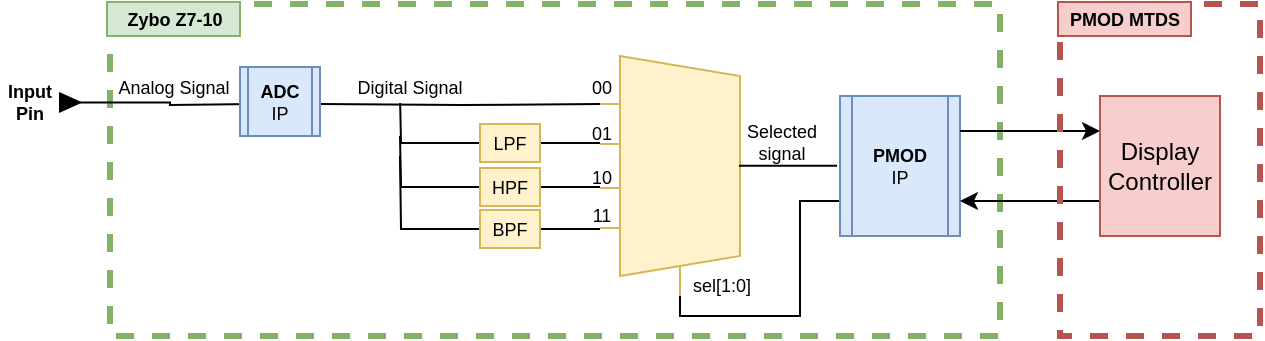<mxfile version="15.9.1" type="device" pages="3"><diagram id="TwhEtirQOdfLlylqvG2p" name="First_version"><mxGraphModel dx="785" dy="435" grid="1" gridSize="10" guides="1" tooltips="1" connect="1" arrows="1" fold="1" page="1" pageScale="1" pageWidth="827" pageHeight="1169" math="0" shadow="0"><root><mxCell id="0"/><mxCell id="1" parent="0"/><mxCell id="0x0o47SPrbOKbiGvgCt2-67" value="" style="rounded=0;whiteSpace=wrap;html=1;fillColor=none;strokeColor=#82b366;dashed=1;strokeWidth=3;" parent="1" vertex="1"><mxGeometry x="115" y="204" width="445" height="166" as="geometry"/></mxCell><mxCell id="0x0o47SPrbOKbiGvgCt2-17" style="edgeStyle=orthogonalEdgeStyle;rounded=0;orthogonalLoop=1;jettySize=auto;html=1;exitX=1;exitY=0.5;exitDx=0;exitDy=0;entryX=0;entryY=0.21;entryDx=0;entryDy=3;entryPerimeter=0;fontSize=9;strokeColor=default;endArrow=none;endFill=0;" parent="1" source="0x0o47SPrbOKbiGvgCt2-5" target="0x0o47SPrbOKbiGvgCt2-3" edge="1"><mxGeometry relative="1" as="geometry"/></mxCell><mxCell id="0x0o47SPrbOKbiGvgCt2-42" style="edgeStyle=orthogonalEdgeStyle;rounded=0;orthogonalLoop=1;jettySize=auto;html=1;exitX=0;exitY=0.5;exitDx=0;exitDy=0;fontSize=9;endArrow=none;endFill=0;strokeColor=default;" parent="1" source="0x0o47SPrbOKbiGvgCt2-5" edge="1"><mxGeometry relative="1" as="geometry"><mxPoint x="260" y="250" as="targetPoint"/></mxGeometry></mxCell><mxCell id="0x0o47SPrbOKbiGvgCt2-5" value="LPF" style="rounded=0;whiteSpace=wrap;html=1;" parent="1" vertex="1"><mxGeometry x="300" y="264" width="30" height="19" as="geometry"/></mxCell><mxCell id="0x0o47SPrbOKbiGvgCt2-6" value="" style="shadow=0;dashed=0;align=center;html=1;strokeWidth=1;shape=mxgraph.electrical.abstract.mux2;fillColor=#fff2cc;strokeColor=#d6b656;" parent="1" vertex="1"><mxGeometry x="360" y="230" width="80" height="100" as="geometry"/></mxCell><mxCell id="0x0o47SPrbOKbiGvgCt2-3" value="" style="shadow=0;dashed=0;align=center;html=1;strokeWidth=1;shape=mxgraph.electrical.abstract.mux2;fillColor=#fff2cc;strokeColor=#d6b656;" parent="1" vertex="1"><mxGeometry x="360" y="250" width="80" height="100" as="geometry"/></mxCell><mxCell id="0x0o47SPrbOKbiGvgCt2-7" value="" style="rounded=0;whiteSpace=wrap;html=1;strokeColor=none;" parent="1" vertex="1"><mxGeometry x="370.5" y="241" width="59" height="79" as="geometry"/></mxCell><mxCell id="0x0o47SPrbOKbiGvgCt2-8" value="" style="rounded=0;whiteSpace=wrap;html=1;strokeColor=none;" parent="1" vertex="1"><mxGeometry x="401" y="340" width="10" height="10" as="geometry"/></mxCell><mxCell id="0x0o47SPrbOKbiGvgCt2-9" value="sel[1:0]" style="text;html=1;strokeColor=none;fillColor=none;align=center;verticalAlign=middle;whiteSpace=wrap;rounded=0;fontSize=9;" parent="1" vertex="1"><mxGeometry x="401" y="340" width="40" height="10" as="geometry"/></mxCell><mxCell id="0x0o47SPrbOKbiGvgCt2-11" value="" style="rounded=0;whiteSpace=wrap;html=1;strokeColor=#FFFFFF;" parent="1" vertex="1"><mxGeometry x="431" y="270" width="9" height="30" as="geometry"/></mxCell><mxCell id="0x0o47SPrbOKbiGvgCt2-12" value="" style="endArrow=none;html=1;rounded=0;fontSize=9;" parent="1" edge="1"><mxGeometry width="50" height="50" relative="1" as="geometry"><mxPoint x="429.5" y="284.92" as="sourcePoint"/><mxPoint x="478.5" y="284.92" as="targetPoint"/></mxGeometry></mxCell><mxCell id="0x0o47SPrbOKbiGvgCt2-18" style="edgeStyle=orthogonalEdgeStyle;rounded=0;orthogonalLoop=1;jettySize=auto;html=1;exitX=1;exitY=0.5;exitDx=0;exitDy=0;entryX=0;entryY=0.63;entryDx=0;entryDy=3;entryPerimeter=0;fontSize=9;endArrow=none;endFill=0;strokeColor=default;" parent="1" source="0x0o47SPrbOKbiGvgCt2-13" target="0x0o47SPrbOKbiGvgCt2-6" edge="1"><mxGeometry relative="1" as="geometry"/></mxCell><mxCell id="0x0o47SPrbOKbiGvgCt2-43" style="edgeStyle=orthogonalEdgeStyle;rounded=0;orthogonalLoop=1;jettySize=auto;html=1;exitX=0;exitY=0.5;exitDx=0;exitDy=0;fontSize=9;endArrow=none;endFill=0;strokeColor=default;" parent="1" source="0x0o47SPrbOKbiGvgCt2-13" edge="1"><mxGeometry relative="1" as="geometry"><mxPoint x="260" y="270" as="targetPoint"/></mxGeometry></mxCell><mxCell id="0x0o47SPrbOKbiGvgCt2-13" value="HPF" style="rounded=0;whiteSpace=wrap;html=1;" parent="1" vertex="1"><mxGeometry x="300" y="286" width="30" height="19" as="geometry"/></mxCell><mxCell id="0x0o47SPrbOKbiGvgCt2-19" style="edgeStyle=orthogonalEdgeStyle;rounded=0;orthogonalLoop=1;jettySize=auto;html=1;exitX=1;exitY=0.5;exitDx=0;exitDy=0;entryX=0;entryY=0.63;entryDx=0;entryDy=3;entryPerimeter=0;fontSize=9;endArrow=none;endFill=0;strokeColor=default;" parent="1" source="0x0o47SPrbOKbiGvgCt2-14" target="0x0o47SPrbOKbiGvgCt2-3" edge="1"><mxGeometry relative="1" as="geometry"/></mxCell><mxCell id="0x0o47SPrbOKbiGvgCt2-44" style="edgeStyle=orthogonalEdgeStyle;rounded=0;orthogonalLoop=1;jettySize=auto;html=1;exitX=0;exitY=0.5;exitDx=0;exitDy=0;fontSize=9;endArrow=none;endFill=0;strokeColor=default;" parent="1" source="0x0o47SPrbOKbiGvgCt2-14" edge="1"><mxGeometry relative="1" as="geometry"><mxPoint x="260" y="280" as="targetPoint"/></mxGeometry></mxCell><mxCell id="0x0o47SPrbOKbiGvgCt2-14" value="BPF" style="rounded=0;whiteSpace=wrap;html=1;" parent="1" vertex="1"><mxGeometry x="300" y="307" width="30" height="19" as="geometry"/></mxCell><mxCell id="0x0o47SPrbOKbiGvgCt2-41" style="edgeStyle=orthogonalEdgeStyle;rounded=0;orthogonalLoop=1;jettySize=auto;html=1;exitX=1;exitY=0.5;exitDx=0;exitDy=0;entryX=0;entryY=0.21;entryDx=0;entryDy=3;entryPerimeter=0;fontSize=9;endArrow=none;endFill=0;strokeColor=default;" parent="1" target="0x0o47SPrbOKbiGvgCt2-6" edge="1"><mxGeometry relative="1" as="geometry"><mxPoint x="220" y="254" as="sourcePoint"/></mxGeometry></mxCell><mxCell id="0x0o47SPrbOKbiGvgCt2-45" value="" style="rounded=0;whiteSpace=wrap;html=1;strokeColor=#FFFFFF;" parent="1" vertex="1"><mxGeometry x="250" y="243" width="30" height="10" as="geometry"/></mxCell><mxCell id="0x0o47SPrbOKbiGvgCt2-48" value="Digital Signal" style="text;html=1;strokeColor=none;fillColor=none;align=center;verticalAlign=middle;whiteSpace=wrap;rounded=0;fontSize=9;" parent="1" vertex="1"><mxGeometry x="230" y="231" width="70" height="30" as="geometry"/></mxCell><mxCell id="0x0o47SPrbOKbiGvgCt2-49" value="Analog Signal" style="text;html=1;strokeColor=none;fillColor=none;align=center;verticalAlign=middle;whiteSpace=wrap;rounded=0;fontSize=9;" parent="1" vertex="1"><mxGeometry x="111.75" y="231" width="70" height="30" as="geometry"/></mxCell><mxCell id="0x0o47SPrbOKbiGvgCt2-51" style="edgeStyle=orthogonalEdgeStyle;rounded=0;orthogonalLoop=1;jettySize=auto;html=1;exitX=1;exitY=0.5;exitDx=0;exitDy=0;entryX=0;entryY=0.5;entryDx=0;entryDy=0;fontSize=9;endArrow=none;endFill=0;strokeColor=default;" parent="1" source="0x0o47SPrbOKbiGvgCt2-50" edge="1"><mxGeometry relative="1" as="geometry"><mxPoint x="190" y="254" as="targetPoint"/></mxGeometry></mxCell><mxCell id="0x0o47SPrbOKbiGvgCt2-50" value="" style="triangle;whiteSpace=wrap;html=1;fontSize=9;strokeColor=#000000;fillColor=#000000;" parent="1" vertex="1"><mxGeometry x="90" y="248.75" width="10" height="9" as="geometry"/></mxCell><mxCell id="0x0o47SPrbOKbiGvgCt2-52" value="Input Pin" style="text;html=1;strokeColor=none;fillColor=none;align=center;verticalAlign=middle;whiteSpace=wrap;rounded=0;fontSize=9;fontStyle=1" parent="1" vertex="1"><mxGeometry x="60" y="247.25" width="30" height="11" as="geometry"/></mxCell><mxCell id="0x0o47SPrbOKbiGvgCt2-10" value="Selected signal" style="text;html=1;strokeColor=none;fillColor=none;align=center;verticalAlign=middle;whiteSpace=wrap;rounded=0;fontSize=9;" parent="1" vertex="1"><mxGeometry x="421" y="257.5" width="60" height="30" as="geometry"/></mxCell><mxCell id="0x0o47SPrbOKbiGvgCt2-58" style="edgeStyle=orthogonalEdgeStyle;rounded=0;orthogonalLoop=1;jettySize=auto;html=1;exitX=0;exitY=0.75;exitDx=0;exitDy=0;fontSize=9;startArrow=none;startFill=0;endArrow=none;endFill=0;strokeColor=default;entryX=0.375;entryY=1;entryDx=10;entryDy=0;entryPerimeter=0;" parent="1" source="0x0o47SPrbOKbiGvgCt2-53" target="0x0o47SPrbOKbiGvgCt2-3" edge="1"><mxGeometry relative="1" as="geometry"><mxPoint x="500" y="370.0" as="targetPoint"/><Array as="points"><mxPoint x="460" y="303"/><mxPoint x="460" y="360"/><mxPoint x="400" y="360"/></Array></mxGeometry></mxCell><mxCell id="0x0o47SPrbOKbiGvgCt2-53" value="&lt;div&gt;&lt;b&gt;PMOD&lt;/b&gt;&lt;/div&gt;&lt;div&gt;IP&lt;br&gt;&lt;/div&gt;" style="shape=process;whiteSpace=wrap;html=1;backgroundOutline=1;fontSize=9;strokeColor=#6c8ebf;fillColor=#dae8fc;" parent="1" vertex="1"><mxGeometry x="480" y="250" width="60" height="70" as="geometry"/></mxCell><mxCell id="0x0o47SPrbOKbiGvgCt2-54" value="&lt;div&gt;&lt;b&gt;ADC&lt;/b&gt;&lt;/div&gt;&lt;div&gt;IP&lt;br&gt;&lt;/div&gt;" style="shape=process;whiteSpace=wrap;html=1;backgroundOutline=1;fontSize=9;strokeColor=#6c8ebf;fillColor=#dae8fc;" parent="1" vertex="1"><mxGeometry x="180" y="235.5" width="40" height="34.5" as="geometry"/></mxCell><mxCell id="0x0o47SPrbOKbiGvgCt2-56" style="edgeStyle=orthogonalEdgeStyle;rounded=0;orthogonalLoop=1;jettySize=auto;html=1;exitX=0;exitY=0.25;exitDx=0;exitDy=0;entryX=1;entryY=0.25;entryDx=0;entryDy=0;fontSize=9;endArrow=none;endFill=0;strokeColor=default;startArrow=classic;startFill=1;" parent="1" source="0x0o47SPrbOKbiGvgCt2-55" target="0x0o47SPrbOKbiGvgCt2-53" edge="1"><mxGeometry relative="1" as="geometry"/></mxCell><mxCell id="0x0o47SPrbOKbiGvgCt2-57" style="edgeStyle=orthogonalEdgeStyle;rounded=0;orthogonalLoop=1;jettySize=auto;html=1;exitX=0;exitY=0.75;exitDx=0;exitDy=0;entryX=1;entryY=0.75;entryDx=0;entryDy=0;fontSize=9;startArrow=none;startFill=0;endArrow=classic;endFill=1;strokeColor=default;" parent="1" source="0x0o47SPrbOKbiGvgCt2-55" target="0x0o47SPrbOKbiGvgCt2-53" edge="1"><mxGeometry relative="1" as="geometry"/></mxCell><mxCell id="0x0o47SPrbOKbiGvgCt2-55" value="Display Controller" style="rounded=0;whiteSpace=wrap;html=1;fillColor=#f8cecc;strokeColor=#b85450;" parent="1" vertex="1"><mxGeometry x="610" y="250" width="60" height="70" as="geometry"/></mxCell><mxCell id="0x0o47SPrbOKbiGvgCt2-59" value="00" style="text;html=1;strokeColor=none;fillColor=none;align=center;verticalAlign=middle;whiteSpace=wrap;rounded=0;fontSize=9;" parent="1" vertex="1"><mxGeometry x="350.5" y="241" width="20" height="10" as="geometry"/></mxCell><mxCell id="0x0o47SPrbOKbiGvgCt2-60" value="01" style="text;html=1;strokeColor=none;fillColor=none;align=center;verticalAlign=middle;whiteSpace=wrap;rounded=0;fontSize=9;" parent="1" vertex="1"><mxGeometry x="350.5" y="264" width="20" height="10" as="geometry"/></mxCell><mxCell id="0x0o47SPrbOKbiGvgCt2-61" value="10" style="text;html=1;strokeColor=none;fillColor=none;align=center;verticalAlign=middle;whiteSpace=wrap;rounded=0;fontSize=9;" parent="1" vertex="1"><mxGeometry x="350.5" y="286" width="20" height="10" as="geometry"/></mxCell><mxCell id="0x0o47SPrbOKbiGvgCt2-62" value="11" style="text;html=1;strokeColor=none;fillColor=none;align=center;verticalAlign=middle;whiteSpace=wrap;rounded=0;fontSize=9;" parent="1" vertex="1"><mxGeometry x="350.5" y="305" width="20" height="10" as="geometry"/></mxCell><mxCell id="0x0o47SPrbOKbiGvgCt2-63" value="" style="rounded=0;whiteSpace=wrap;html=1;strokeColor=none;fillColor=#fff2cc;" parent="1" vertex="1"><mxGeometry x="370.5" y="241" width="59" height="79" as="geometry"/></mxCell><mxCell id="0x0o47SPrbOKbiGvgCt2-64" value="LPF" style="rounded=0;whiteSpace=wrap;html=1;fillColor=#fff2cc;strokeColor=#d6b656;fontSize=9;" parent="1" vertex="1"><mxGeometry x="300" y="264" width="30" height="19" as="geometry"/></mxCell><mxCell id="0x0o47SPrbOKbiGvgCt2-65" value="HPF" style="rounded=0;whiteSpace=wrap;html=1;fillColor=#fff2cc;strokeColor=#d6b656;fontSize=9;" parent="1" vertex="1"><mxGeometry x="300" y="286" width="30" height="19" as="geometry"/></mxCell><mxCell id="0x0o47SPrbOKbiGvgCt2-66" value="BPF" style="rounded=0;whiteSpace=wrap;html=1;fillColor=#fff2cc;strokeColor=#d6b656;fontSize=9;" parent="1" vertex="1"><mxGeometry x="300" y="307" width="30" height="19" as="geometry"/></mxCell><mxCell id="0x0o47SPrbOKbiGvgCt2-69" value="Zybo Z7-10" style="rounded=0;whiteSpace=wrap;html=1;fontSize=9;strokeColor=#82b366;strokeWidth=1;fillColor=#d5e8d4;fontStyle=1" parent="1" vertex="1"><mxGeometry x="113.5" y="203" width="66.5" height="17" as="geometry"/></mxCell><mxCell id="0x0o47SPrbOKbiGvgCt2-70" value="" style="rounded=0;whiteSpace=wrap;html=1;fillColor=none;strokeColor=#b85450;dashed=1;strokeWidth=3;" parent="1" vertex="1"><mxGeometry x="590" y="204" width="100" height="166" as="geometry"/></mxCell><mxCell id="0x0o47SPrbOKbiGvgCt2-71" value="PMOD MTDS" style="rounded=0;whiteSpace=wrap;html=1;fontSize=9;strokeColor=#b85450;strokeWidth=1;fillColor=#f8cecc;fontStyle=1" parent="1" vertex="1"><mxGeometry x="589" y="203" width="66.5" height="17" as="geometry"/></mxCell></root></mxGraphModel></diagram><diagram name="Last_version" id="9zHGH3mTMc-yQZCIqJsO"><mxGraphModel dx="1374" dy="762" grid="1" gridSize="5" guides="1" tooltips="1" connect="1" arrows="1" fold="1" page="1" pageScale="1" pageWidth="827" pageHeight="1169" math="0" shadow="0"><root><mxCell id="9lXfbR6qdAAj6GXRm0Db-0"/><mxCell id="9lXfbR6qdAAj6GXRm0Db-1" parent="9lXfbR6qdAAj6GXRm0Db-0"/><mxCell id="BPUyBiU5pZ0O2qjFJsNX-46" value="" style="rounded=0;whiteSpace=wrap;html=1;fillColor=none;strokeColor=#82b366;dashed=1;strokeWidth=3;" vertex="1" parent="9lXfbR6qdAAj6GXRm0Db-1"><mxGeometry x="110" y="20" width="605" height="235" as="geometry"/></mxCell><mxCell id="BPUyBiU5pZ0O2qjFJsNX-53" value="" style="rounded=0;whiteSpace=wrap;html=1;fillColor=none;strokeColor=#b85450;dashed=1;strokeWidth=3;" vertex="1" parent="9lXfbR6qdAAj6GXRm0Db-1"><mxGeometry x="265" y="30" width="405" height="210" as="geometry"/></mxCell><mxCell id="BPUyBiU5pZ0O2qjFJsNX-51" style="edgeStyle=orthogonalEdgeStyle;rounded=0;jumpSize=5;orthogonalLoop=1;jettySize=auto;html=1;fontSize=9;startArrow=none;startFill=0;startSize=6;strokeWidth=1;" edge="1" parent="9lXfbR6qdAAj6GXRm0Db-1" source="BPUyBiU5pZ0O2qjFJsNX-31"><mxGeometry relative="1" as="geometry"><mxPoint x="760" y="78" as="targetPoint"/><Array as="points"><mxPoint x="753" y="77"/></Array></mxGeometry></mxCell><mxCell id="BPUyBiU5pZ0O2qjFJsNX-52" value="Display" style="edgeLabel;html=1;align=center;verticalAlign=middle;resizable=0;points=[];fontSize=9;" vertex="1" connectable="0" parent="BPUyBiU5pZ0O2qjFJsNX-51"><mxGeometry x="0.716" y="-1" relative="1" as="geometry"><mxPoint x="19" y="-1" as="offset"/></mxGeometry></mxCell><mxCell id="BPUyBiU5pZ0O2qjFJsNX-31" value="" style="shape=image;html=1;verticalAlign=top;verticalLabelPosition=bottom;labelBackgroundColor=#ffffff;imageAspect=0;aspect=fixed;image=https://cdn1.iconfinder.com/data/icons/bootstrap-vol-3/16/hdmi-128.png;fontSize=9;fillColor=#000000;imageBackground=default;" vertex="1" parent="9lXfbR6qdAAj6GXRm0Db-1"><mxGeometry x="695" y="58.5" width="38" height="38" as="geometry"/></mxCell><mxCell id="BPUyBiU5pZ0O2qjFJsNX-12" value="&lt;font style=&quot;font-size: 9px&quot;&gt;Digital Signal&lt;/font&gt;" style="edgeStyle=orthogonalEdgeStyle;rounded=0;jumpSize=5;orthogonalLoop=1;jettySize=auto;html=1;entryX=0;entryY=0.75;entryDx=0;entryDy=0;startArrow=none;startFill=0;startSize=6;strokeWidth=1;" edge="1" parent="9lXfbR6qdAAj6GXRm0Db-1" source="BPUyBiU5pZ0O2qjFJsNX-0" target="BPUyBiU5pZ0O2qjFJsNX-2"><mxGeometry y="8" relative="1" as="geometry"><Array as="points"><mxPoint x="453.65" y="168"/></Array><mxPoint as="offset"/></mxGeometry></mxCell><mxCell id="BPUyBiU5pZ0O2qjFJsNX-0" value="&lt;div&gt;&lt;b&gt;ADC&lt;/b&gt;&lt;/div&gt;&lt;div&gt;IP&lt;br&gt;&lt;/div&gt;" style="shape=process;whiteSpace=wrap;html=1;backgroundOutline=1;fontSize=9;strokeColor=#6c8ebf;fillColor=#dae8fc;" vertex="1" parent="9lXfbR6qdAAj6GXRm0Db-1"><mxGeometry x="366.15" y="150" width="50" height="75" as="geometry"/></mxCell><mxCell id="BPUyBiU5pZ0O2qjFJsNX-49" style="edgeStyle=orthogonalEdgeStyle;rounded=0;jumpSize=5;orthogonalLoop=1;jettySize=auto;html=1;entryX=0;entryY=0.5;entryDx=0;entryDy=0;fontSize=9;startArrow=none;startFill=0;startSize=6;strokeWidth=1;" edge="1" parent="9lXfbR6qdAAj6GXRm0Db-1" source="BPUyBiU5pZ0O2qjFJsNX-1" target="BPUyBiU5pZ0O2qjFJsNX-31"><mxGeometry relative="1" as="geometry"><Array as="points"><mxPoint x="681" y="78"/><mxPoint x="681" y="78"/></Array></mxGeometry></mxCell><mxCell id="BPUyBiU5pZ0O2qjFJsNX-50" value="HDMI-Tx&lt;br&gt;Port" style="edgeLabel;html=1;align=center;verticalAlign=middle;resizable=0;points=[];fontSize=9;" vertex="1" connectable="0" parent="BPUyBiU5pZ0O2qjFJsNX-49"><mxGeometry x="0.23" relative="1" as="geometry"><mxPoint x="32" y="-22" as="offset"/></mxGeometry></mxCell><mxCell id="BPUyBiU5pZ0O2qjFJsNX-1" value="&lt;div&gt;&lt;b&gt;HDMI&lt;/b&gt;&lt;/div&gt;&lt;div&gt;IP&lt;br&gt;&lt;/div&gt;" style="shape=process;whiteSpace=wrap;html=1;backgroundOutline=1;fontSize=9;strokeColor=#6c8ebf;fillColor=#dae8fc;" vertex="1" parent="9lXfbR6qdAAj6GXRm0Db-1"><mxGeometry x="600.65" y="55" width="60" height="45" as="geometry"/></mxCell><mxCell id="BPUyBiU5pZ0O2qjFJsNX-13" style="edgeStyle=orthogonalEdgeStyle;rounded=0;jumpSize=5;orthogonalLoop=1;jettySize=auto;html=1;startArrow=none;startFill=0;startSize=6;strokeWidth=1;" edge="1" parent="9lXfbR6qdAAj6GXRm0Db-1" source="BPUyBiU5pZ0O2qjFJsNX-2" target="BPUyBiU5pZ0O2qjFJsNX-1"><mxGeometry relative="1" as="geometry"><Array as="points"><mxPoint x="570.65" y="150"/><mxPoint x="570.65" y="90"/></Array></mxGeometry></mxCell><mxCell id="BPUyBiU5pZ0O2qjFJsNX-26" value="Filtered &lt;br&gt;Signal" style="edgeLabel;html=1;align=center;verticalAlign=middle;resizable=0;points=[];fontSize=9;" vertex="1" connectable="0" parent="BPUyBiU5pZ0O2qjFJsNX-13"><mxGeometry x="-0.216" y="3" relative="1" as="geometry"><mxPoint x="23" y="3" as="offset"/></mxGeometry></mxCell><mxCell id="BPUyBiU5pZ0O2qjFJsNX-2" value="&lt;div&gt;&lt;b&gt;Filters&lt;/b&gt;&lt;/div&gt;&lt;div&gt;IP&lt;br&gt;&lt;/div&gt;" style="shape=process;whiteSpace=wrap;html=1;backgroundOutline=1;fontSize=9;strokeColor=#6c8ebf;fillColor=#dae8fc;" vertex="1" parent="9lXfbR6qdAAj6GXRm0Db-1"><mxGeometry x="491.15" y="115" width="60" height="70" as="geometry"/></mxCell><mxCell id="BPUyBiU5pZ0O2qjFJsNX-9" value="&lt;font style=&quot;font-size: 9px&quot;&gt;ADC-Config&lt;/font&gt;" style="edgeStyle=orthogonalEdgeStyle;rounded=0;jumpSize=5;orthogonalLoop=1;jettySize=auto;html=1;startArrow=none;startFill=0;startSize=6;strokeWidth=1;" edge="1" parent="9lXfbR6qdAAj6GXRm0Db-1" source="BPUyBiU5pZ0O2qjFJsNX-3" target="BPUyBiU5pZ0O2qjFJsNX-0"><mxGeometry x="-0.073" y="10" relative="1" as="geometry"><mxPoint x="350.65" y="185" as="targetPoint"/><Array as="points"><mxPoint x="305" y="169"/><mxPoint x="305" y="169"/></Array><mxPoint as="offset"/></mxGeometry></mxCell><mxCell id="BPUyBiU5pZ0O2qjFJsNX-11" style="edgeStyle=orthogonalEdgeStyle;rounded=0;jumpSize=5;orthogonalLoop=1;jettySize=auto;html=1;entryX=0;entryY=0.25;entryDx=0;entryDy=0;startArrow=none;startFill=0;startSize=6;strokeWidth=1;" edge="1" parent="9lXfbR6qdAAj6GXRm0Db-1" source="BPUyBiU5pZ0O2qjFJsNX-3" target="BPUyBiU5pZ0O2qjFJsNX-2"><mxGeometry relative="1" as="geometry"><Array as="points"><mxPoint x="390.65" y="133"/></Array></mxGeometry></mxCell><mxCell id="BPUyBiU5pZ0O2qjFJsNX-23" value="Filter-Select" style="edgeLabel;html=1;align=center;verticalAlign=middle;resizable=0;points=[];fontSize=9;" vertex="1" connectable="0" parent="BPUyBiU5pZ0O2qjFJsNX-11"><mxGeometry x="0.112" y="-1" relative="1" as="geometry"><mxPoint y="-8" as="offset"/></mxGeometry></mxCell><mxCell id="BPUyBiU5pZ0O2qjFJsNX-14" value="&lt;font style=&quot;font-size: 9px&quot;&gt;HDMI-Config&lt;/font&gt;" style="edgeStyle=orthogonalEdgeStyle;rounded=0;jumpSize=5;orthogonalLoop=1;jettySize=auto;html=1;entryX=0;entryY=0.25;entryDx=0;entryDy=0;startArrow=none;startFill=0;startSize=6;strokeWidth=1;" edge="1" parent="9lXfbR6qdAAj6GXRm0Db-1" source="BPUyBiU5pZ0O2qjFJsNX-3" target="BPUyBiU5pZ0O2qjFJsNX-1"><mxGeometry x="-0.0" y="11" relative="1" as="geometry"><Array as="points"><mxPoint x="350.65" y="66"/><mxPoint x="350.65" y="66"/></Array><mxPoint as="offset"/></mxGeometry></mxCell><mxCell id="BPUyBiU5pZ0O2qjFJsNX-3" value="&lt;div&gt;&lt;b&gt;AXI_S&lt;/b&gt;&lt;/div&gt;&lt;div&gt;IP&lt;br&gt;&lt;/div&gt;" style="shape=process;whiteSpace=wrap;html=1;backgroundOutline=1;fontSize=9;strokeColor=#6c8ebf;fillColor=#dae8fc;" vertex="1" parent="9lXfbR6qdAAj6GXRm0Db-1"><mxGeometry x="240.65" y="55" width="50" height="140" as="geometry"/></mxCell><mxCell id="BPUyBiU5pZ0O2qjFJsNX-7" value="&lt;font style=&quot;font-size: 9px&quot;&gt;AXI-Lite&lt;/font&gt;" style="edgeStyle=orthogonalEdgeStyle;rounded=0;orthogonalLoop=1;jettySize=auto;html=1;entryX=0;entryY=0.5;entryDx=0;entryDy=0;jumpSize=5;startSize=6;startArrow=classic;startFill=1;strokeWidth=1;" edge="1" parent="9lXfbR6qdAAj6GXRm0Db-1" source="BPUyBiU5pZ0O2qjFJsNX-4" target="BPUyBiU5pZ0O2qjFJsNX-3"><mxGeometry x="0.0" y="10" relative="1" as="geometry"><Array as="points"><mxPoint x="175.65" y="125"/><mxPoint x="175.65" y="125"/></Array><mxPoint as="offset"/></mxGeometry></mxCell><mxCell id="BPUyBiU5pZ0O2qjFJsNX-4" value="&lt;div&gt;&lt;b&gt;PS&lt;/b&gt;&lt;/div&gt;" style="shape=process;whiteSpace=wrap;html=1;backgroundOutline=1;fontSize=9;strokeColor=#6c8ebf;fillColor=#dae8fc;" vertex="1" parent="9lXfbR6qdAAj6GXRm0Db-1"><mxGeometry x="130.65" y="105" width="50" height="40" as="geometry"/></mxCell><mxCell id="BPUyBiU5pZ0O2qjFJsNX-10" value="" style="endArrow=classic;html=1;rounded=0;startSize=6;strokeWidth=1;jumpSize=5;" edge="1" parent="9lXfbR6qdAAj6GXRm0Db-1"><mxGeometry width="50" height="50" relative="1" as="geometry"><mxPoint x="80" y="212" as="sourcePoint"/><mxPoint x="365.65" y="212" as="targetPoint"/></mxGeometry></mxCell><mxCell id="BPUyBiU5pZ0O2qjFJsNX-25" value="Analog Signal" style="edgeLabel;html=1;align=center;verticalAlign=middle;resizable=0;points=[];fontSize=9;" vertex="1" connectable="0" parent="BPUyBiU5pZ0O2qjFJsNX-10"><mxGeometry x="-0.255" y="-1" relative="1" as="geometry"><mxPoint x="24" y="-8" as="offset"/></mxGeometry></mxCell><mxCell id="BPUyBiU5pZ0O2qjFJsNX-36" value="Input Pin" style="edgeLabel;html=1;align=center;verticalAlign=middle;resizable=0;points=[];fontSize=9;" vertex="1" connectable="0" parent="BPUyBiU5pZ0O2qjFJsNX-10"><mxGeometry x="-0.867" y="-2" relative="1" as="geometry"><mxPoint x="11" y="-14" as="offset"/></mxGeometry></mxCell><mxCell id="BPUyBiU5pZ0O2qjFJsNX-48" value="Signal" style="edgeLabel;html=1;align=center;verticalAlign=middle;resizable=0;points=[];fontSize=9;" vertex="1" connectable="0" parent="BPUyBiU5pZ0O2qjFJsNX-10"><mxGeometry x="-0.963" relative="1" as="geometry"><mxPoint x="-20" as="offset"/></mxGeometry></mxCell><mxCell id="BPUyBiU5pZ0O2qjFJsNX-16" value="" style="endArrow=classic;html=1;rounded=0;startSize=6;strokeWidth=1;jumpSize=5;edgeStyle=orthogonalEdgeStyle;" edge="1" parent="9lXfbR6qdAAj6GXRm0Db-1" target="BPUyBiU5pZ0O2qjFJsNX-3"><mxGeometry width="50" height="50" relative="1" as="geometry"><mxPoint x="570.65" y="100" as="sourcePoint"/><mxPoint x="410.382" y="210" as="targetPoint"/><Array as="points"><mxPoint x="571" y="101"/></Array></mxGeometry></mxCell><mxCell id="BPUyBiU5pZ0O2qjFJsNX-17" value="" style="ellipse;whiteSpace=wrap;html=1;fillColor=#000000;" vertex="1" parent="9lXfbR6qdAAj6GXRm0Db-1"><mxGeometry x="568.65" y="99.13" width="3" height="2.87" as="geometry"/></mxCell><mxCell id="BPUyBiU5pZ0O2qjFJsNX-34" value="" style="endArrow=classic;html=1;rounded=0;startSize=6;strokeWidth=1;jumpSize=5;entryX=0;entryY=0.5;entryDx=0;entryDy=0;" edge="1" parent="9lXfbR6qdAAj6GXRm0Db-1"><mxGeometry width="50" height="50" relative="1" as="geometry"><mxPoint x="80" y="125" as="sourcePoint"/><mxPoint x="130.65" y="124.66" as="targetPoint"/></mxGeometry></mxCell><mxCell id="BPUyBiU5pZ0O2qjFJsNX-35" value="User" style="edgeLabel;html=1;align=center;verticalAlign=middle;resizable=0;points=[];fontSize=9;" vertex="1" connectable="0" parent="BPUyBiU5pZ0O2qjFJsNX-34"><mxGeometry x="-0.255" y="-1" relative="1" as="geometry"><mxPoint x="-34" y="-1" as="offset"/></mxGeometry></mxCell><mxCell id="BPUyBiU5pZ0O2qjFJsNX-47" value="Zybo Z7-10" style="rounded=0;whiteSpace=wrap;html=1;fontSize=9;strokeColor=#82b366;strokeWidth=1;fillColor=#d5e8d4;fontStyle=1" vertex="1" parent="9lXfbR6qdAAj6GXRm0Db-1"><mxGeometry x="110" y="20" width="66.5" height="17" as="geometry"/></mxCell><mxCell id="BPUyBiU5pZ0O2qjFJsNX-37" value="" style="fontStyle=0;labelPosition=right;verticalLabelPosition=middle;align=left;verticalAlign=middle;spacingLeft=2;fontSize=9;fillColor=#000000;" vertex="1" parent="9lXfbR6qdAAj6GXRm0Db-1"><mxGeometry x="105" y="207" width="10" height="10" as="geometry"/></mxCell><mxCell id="BPUyBiU5pZ0O2qjFJsNX-54" value="PL" style="rounded=0;whiteSpace=wrap;html=1;fontSize=9;strokeColor=#b85450;strokeWidth=1;fillColor=#f8cecc;fontStyle=1" vertex="1" parent="9lXfbR6qdAAj6GXRm0Db-1"><mxGeometry x="265" y="30" width="39.5" height="17" as="geometry"/></mxCell></root></mxGraphModel></diagram><diagram id="shPSDuz4x_DWZj8gn2SA" name="Filters"><mxGraphModel dx="382" dy="212" grid="1" gridSize="5" guides="1" tooltips="1" connect="1" arrows="1" fold="1" page="1" pageScale="1" pageWidth="827" pageHeight="1169" background="none" math="0" shadow="0"><root><mxCell id="Ft5gkaYuB_VxwWfLHySv-0"/><mxCell id="Ft5gkaYuB_VxwWfLHySv-1" parent="Ft5gkaYuB_VxwWfLHySv-0"/><mxCell id="rV0u2VEWeIt3hF7oGeDA-0" style="edgeStyle=orthogonalEdgeStyle;rounded=0;orthogonalLoop=1;jettySize=auto;html=1;exitX=1;exitY=0.5;exitDx=0;exitDy=0;entryX=0;entryY=0.21;entryDx=0;entryDy=3;entryPerimeter=0;fontSize=9;strokeColor=default;endArrow=none;endFill=0;" edge="1" parent="Ft5gkaYuB_VxwWfLHySv-1" source="rV0u2VEWeIt3hF7oGeDA-2" target="rV0u2VEWeIt3hF7oGeDA-4"><mxGeometry relative="1" as="geometry"/></mxCell><mxCell id="rV0u2VEWeIt3hF7oGeDA-1" style="edgeStyle=orthogonalEdgeStyle;rounded=0;orthogonalLoop=1;jettySize=auto;html=1;exitX=0;exitY=0.5;exitDx=0;exitDy=0;fontSize=9;endArrow=none;endFill=0;strokeColor=default;" edge="1" parent="Ft5gkaYuB_VxwWfLHySv-1" source="rV0u2VEWeIt3hF7oGeDA-2"><mxGeometry relative="1" as="geometry"><mxPoint x="290.33" y="100" as="targetPoint"/></mxGeometry></mxCell><mxCell id="rV0u2VEWeIt3hF7oGeDA-2" value="LPF" style="rounded=0;whiteSpace=wrap;html=1;" vertex="1" parent="Ft5gkaYuB_VxwWfLHySv-1"><mxGeometry x="330.33" y="114" width="30" height="19" as="geometry"/></mxCell><mxCell id="rV0u2VEWeIt3hF7oGeDA-3" value="" style="shadow=0;dashed=0;align=center;html=1;strokeWidth=1;shape=mxgraph.electrical.abstract.mux2;fillColor=#fff2cc;strokeColor=#d6b656;" vertex="1" parent="Ft5gkaYuB_VxwWfLHySv-1"><mxGeometry x="390.33" y="80" width="80" height="100" as="geometry"/></mxCell><mxCell id="rV0u2VEWeIt3hF7oGeDA-4" value="" style="shadow=0;dashed=0;align=center;html=1;strokeWidth=1;shape=mxgraph.electrical.abstract.mux2;fillColor=#fff2cc;strokeColor=#d6b656;" vertex="1" parent="Ft5gkaYuB_VxwWfLHySv-1"><mxGeometry x="390.33" y="100" width="80" height="100" as="geometry"/></mxCell><mxCell id="rV0u2VEWeIt3hF7oGeDA-5" value="" style="rounded=0;whiteSpace=wrap;html=1;strokeColor=none;" vertex="1" parent="Ft5gkaYuB_VxwWfLHySv-1"><mxGeometry x="400.83" y="91" width="59" height="79" as="geometry"/></mxCell><mxCell id="rV0u2VEWeIt3hF7oGeDA-6" value="" style="rounded=0;whiteSpace=wrap;html=1;strokeColor=none;" vertex="1" parent="Ft5gkaYuB_VxwWfLHySv-1"><mxGeometry x="431.33" y="190" width="10" height="10" as="geometry"/></mxCell><mxCell id="rV0u2VEWeIt3hF7oGeDA-7" value="sel[1:0]" style="text;html=1;strokeColor=none;fillColor=none;align=center;verticalAlign=middle;whiteSpace=wrap;rounded=0;fontSize=9;" vertex="1" parent="Ft5gkaYuB_VxwWfLHySv-1"><mxGeometry x="431.33" y="190" width="40" height="10" as="geometry"/></mxCell><mxCell id="rV0u2VEWeIt3hF7oGeDA-8" value="" style="rounded=0;whiteSpace=wrap;html=1;strokeColor=#FFFFFF;" vertex="1" parent="Ft5gkaYuB_VxwWfLHySv-1"><mxGeometry x="461.33" y="120" width="9" height="30" as="geometry"/></mxCell><mxCell id="rV0u2VEWeIt3hF7oGeDA-9" style="edgeStyle=orthogonalEdgeStyle;rounded=0;orthogonalLoop=1;jettySize=auto;html=1;exitX=1;exitY=0.5;exitDx=0;exitDy=0;entryX=0;entryY=0.63;entryDx=0;entryDy=3;entryPerimeter=0;fontSize=9;endArrow=none;endFill=0;strokeColor=default;" edge="1" parent="Ft5gkaYuB_VxwWfLHySv-1" source="rV0u2VEWeIt3hF7oGeDA-11" target="rV0u2VEWeIt3hF7oGeDA-3"><mxGeometry relative="1" as="geometry"/></mxCell><mxCell id="rV0u2VEWeIt3hF7oGeDA-10" style="edgeStyle=orthogonalEdgeStyle;rounded=0;orthogonalLoop=1;jettySize=auto;html=1;exitX=0;exitY=0.5;exitDx=0;exitDy=0;fontSize=9;endArrow=none;endFill=0;strokeColor=default;" edge="1" parent="Ft5gkaYuB_VxwWfLHySv-1" source="rV0u2VEWeIt3hF7oGeDA-11"><mxGeometry relative="1" as="geometry"><mxPoint x="290.33" y="120" as="targetPoint"/></mxGeometry></mxCell><mxCell id="rV0u2VEWeIt3hF7oGeDA-11" value="HPF" style="rounded=0;whiteSpace=wrap;html=1;" vertex="1" parent="Ft5gkaYuB_VxwWfLHySv-1"><mxGeometry x="330.33" y="136" width="30" height="19" as="geometry"/></mxCell><mxCell id="rV0u2VEWeIt3hF7oGeDA-12" style="edgeStyle=orthogonalEdgeStyle;rounded=0;orthogonalLoop=1;jettySize=auto;html=1;exitX=1;exitY=0.5;exitDx=0;exitDy=0;entryX=0;entryY=0.63;entryDx=0;entryDy=3;entryPerimeter=0;fontSize=9;endArrow=none;endFill=0;strokeColor=default;" edge="1" parent="Ft5gkaYuB_VxwWfLHySv-1" source="rV0u2VEWeIt3hF7oGeDA-14" target="rV0u2VEWeIt3hF7oGeDA-4"><mxGeometry relative="1" as="geometry"/></mxCell><mxCell id="rV0u2VEWeIt3hF7oGeDA-13" style="edgeStyle=orthogonalEdgeStyle;rounded=0;orthogonalLoop=1;jettySize=auto;html=1;exitX=0;exitY=0.5;exitDx=0;exitDy=0;fontSize=9;endArrow=none;endFill=0;strokeColor=default;" edge="1" parent="Ft5gkaYuB_VxwWfLHySv-1" source="rV0u2VEWeIt3hF7oGeDA-14"><mxGeometry relative="1" as="geometry"><mxPoint x="290.33" y="130" as="targetPoint"/></mxGeometry></mxCell><mxCell id="rV0u2VEWeIt3hF7oGeDA-14" value="BPF" style="rounded=0;whiteSpace=wrap;html=1;" vertex="1" parent="Ft5gkaYuB_VxwWfLHySv-1"><mxGeometry x="330.33" y="157" width="30" height="19" as="geometry"/></mxCell><mxCell id="rV0u2VEWeIt3hF7oGeDA-15" value="" style="rounded=0;whiteSpace=wrap;html=1;strokeColor=#FFFFFF;" vertex="1" parent="Ft5gkaYuB_VxwWfLHySv-1"><mxGeometry x="280.33" y="93" width="30" height="10" as="geometry"/></mxCell><mxCell id="rV0u2VEWeIt3hF7oGeDA-16" value="00" style="text;html=1;strokeColor=none;fillColor=none;align=center;verticalAlign=middle;whiteSpace=wrap;rounded=0;fontSize=9;" vertex="1" parent="Ft5gkaYuB_VxwWfLHySv-1"><mxGeometry x="380.83" y="91" width="20" height="10" as="geometry"/></mxCell><mxCell id="rV0u2VEWeIt3hF7oGeDA-17" value="01" style="text;html=1;strokeColor=none;fillColor=none;align=center;verticalAlign=middle;whiteSpace=wrap;rounded=0;fontSize=9;" vertex="1" parent="Ft5gkaYuB_VxwWfLHySv-1"><mxGeometry x="380.83" y="114" width="20" height="10" as="geometry"/></mxCell><mxCell id="rV0u2VEWeIt3hF7oGeDA-18" value="10" style="text;html=1;strokeColor=none;fillColor=none;align=center;verticalAlign=middle;whiteSpace=wrap;rounded=0;fontSize=9;" vertex="1" parent="Ft5gkaYuB_VxwWfLHySv-1"><mxGeometry x="380.83" y="136" width="20" height="10" as="geometry"/></mxCell><mxCell id="rV0u2VEWeIt3hF7oGeDA-19" value="11" style="text;html=1;strokeColor=none;fillColor=none;align=center;verticalAlign=middle;whiteSpace=wrap;rounded=0;fontSize=9;" vertex="1" parent="Ft5gkaYuB_VxwWfLHySv-1"><mxGeometry x="380.83" y="155" width="20" height="10" as="geometry"/></mxCell><mxCell id="SyLaJnWaxjDDJS-aOcvZ-5" value="Filtered &lt;br&gt;Signal" style="edgeStyle=orthogonalEdgeStyle;rounded=0;jumpSize=5;orthogonalLoop=1;jettySize=auto;html=1;fontSize=9;startArrow=none;startFill=0;startSize=6;strokeWidth=1;" edge="1" parent="Ft5gkaYuB_VxwWfLHySv-1" source="rV0u2VEWeIt3hF7oGeDA-20"><mxGeometry x="1" y="-20" relative="1" as="geometry"><mxPoint x="535" y="131" as="targetPoint"/><Array as="points"><mxPoint x="497" y="131"/></Array><mxPoint x="20" y="-20" as="offset"/></mxGeometry></mxCell><mxCell id="rV0u2VEWeIt3hF7oGeDA-20" value="" style="rounded=0;whiteSpace=wrap;html=1;strokeColor=none;fillColor=#fff2cc;" vertex="1" parent="Ft5gkaYuB_VxwWfLHySv-1"><mxGeometry x="400.83" y="91" width="59" height="79" as="geometry"/></mxCell><mxCell id="rV0u2VEWeIt3hF7oGeDA-21" value="LPF" style="rounded=0;whiteSpace=wrap;html=1;fillColor=#fff2cc;strokeColor=#d6b656;fontSize=9;" vertex="1" parent="Ft5gkaYuB_VxwWfLHySv-1"><mxGeometry x="330.33" y="114" width="30" height="19" as="geometry"/></mxCell><mxCell id="rV0u2VEWeIt3hF7oGeDA-22" value="HPF" style="rounded=0;whiteSpace=wrap;html=1;fillColor=#fff2cc;strokeColor=#d6b656;fontSize=9;" vertex="1" parent="Ft5gkaYuB_VxwWfLHySv-1"><mxGeometry x="330.33" y="136" width="30" height="19" as="geometry"/></mxCell><mxCell id="rV0u2VEWeIt3hF7oGeDA-23" value="BPF" style="rounded=0;whiteSpace=wrap;html=1;fillColor=#fff2cc;strokeColor=#d6b656;fontSize=9;" vertex="1" parent="Ft5gkaYuB_VxwWfLHySv-1"><mxGeometry x="330.33" y="157" width="30" height="19" as="geometry"/></mxCell><mxCell id="SyLaJnWaxjDDJS-aOcvZ-2" value="Digital &lt;br&gt;Signal" style="endArrow=none;html=1;rounded=0;fontSize=9;startSize=6;strokeWidth=1;jumpSize=5;entryX=0;entryY=0.21;entryDx=0;entryDy=3;entryPerimeter=0;" edge="1" parent="Ft5gkaYuB_VxwWfLHySv-1" target="rV0u2VEWeIt3hF7oGeDA-3"><mxGeometry x="-1" y="-15" width="50" height="50" relative="1" as="geometry"><mxPoint x="230.33" y="104" as="sourcePoint"/><mxPoint x="215.33" y="91" as="targetPoint"/><mxPoint x="-15" y="-15" as="offset"/></mxGeometry></mxCell><mxCell id="SyLaJnWaxjDDJS-aOcvZ-3" value="" style="endArrow=none;html=1;rounded=0;fontSize=9;startSize=6;strokeWidth=1;jumpSize=5;entryX=0.375;entryY=1;entryDx=10;entryDy=0;entryPerimeter=0;" edge="1" parent="Ft5gkaYuB_VxwWfLHySv-1" target="rV0u2VEWeIt3hF7oGeDA-4"><mxGeometry width="50" height="50" relative="1" as="geometry"><mxPoint x="230.33" y="220" as="sourcePoint"/><mxPoint x="360.33" y="150" as="targetPoint"/><Array as="points"><mxPoint x="430.33" y="220"/></Array></mxGeometry></mxCell><mxCell id="5_t_hl7D45PAU29SoQrD-2" value="Filter-Select" style="edgeLabel;html=1;align=center;verticalAlign=middle;resizable=0;points=[];fontSize=9;" vertex="1" connectable="0" parent="SyLaJnWaxjDDJS-aOcvZ-3"><mxGeometry x="-0.167" y="3" relative="1" as="geometry"><mxPoint x="-122" y="3" as="offset"/></mxGeometry></mxCell><mxCell id="SyLaJnWaxjDDJS-aOcvZ-8" value="2" style="endArrow=none;html=1;rounded=0;fontSize=9;startSize=6;strokeWidth=1;jumpSize=5;labelBackgroundColor=none;" edge="1" parent="Ft5gkaYuB_VxwWfLHySv-1"><mxGeometry x="1" y="7" width="50" height="50" relative="1" as="geometry"><mxPoint x="267.33" y="225" as="sourcePoint"/><mxPoint x="272.33" y="215" as="targetPoint"/><mxPoint x="1" y="-2" as="offset"/></mxGeometry></mxCell><mxCell id="SyLaJnWaxjDDJS-aOcvZ-11" value="12" style="endArrow=none;html=1;rounded=0;fontSize=9;startSize=6;strokeWidth=1;jumpSize=5;labelBackgroundColor=none;" edge="1" parent="Ft5gkaYuB_VxwWfLHySv-1"><mxGeometry x="1" y="7" width="50" height="50" relative="1" as="geometry"><mxPoint x="267.33" y="109.0" as="sourcePoint"/><mxPoint x="272.33" y="99.0" as="targetPoint"/><mxPoint x="1" y="-2" as="offset"/></mxGeometry></mxCell><mxCell id="5_t_hl7D45PAU29SoQrD-0" value="" style="rounded=0;whiteSpace=wrap;html=1;fillColor=none;strokeColor=#82b366;dashed=1;strokeWidth=3;" vertex="1" parent="Ft5gkaYuB_VxwWfLHySv-1"><mxGeometry x="249.33" y="60" width="255.67" height="175" as="geometry"/></mxCell><mxCell id="5_t_hl7D45PAU29SoQrD-1" value="Filters IP" style="rounded=0;whiteSpace=wrap;html=1;fontSize=9;strokeColor=#82b366;strokeWidth=1;fillColor=#d5e8d4;fontStyle=1" vertex="1" parent="Ft5gkaYuB_VxwWfLHySv-1"><mxGeometry x="250.33" y="60" width="66.5" height="17" as="geometry"/></mxCell></root></mxGraphModel></diagram></mxfile>